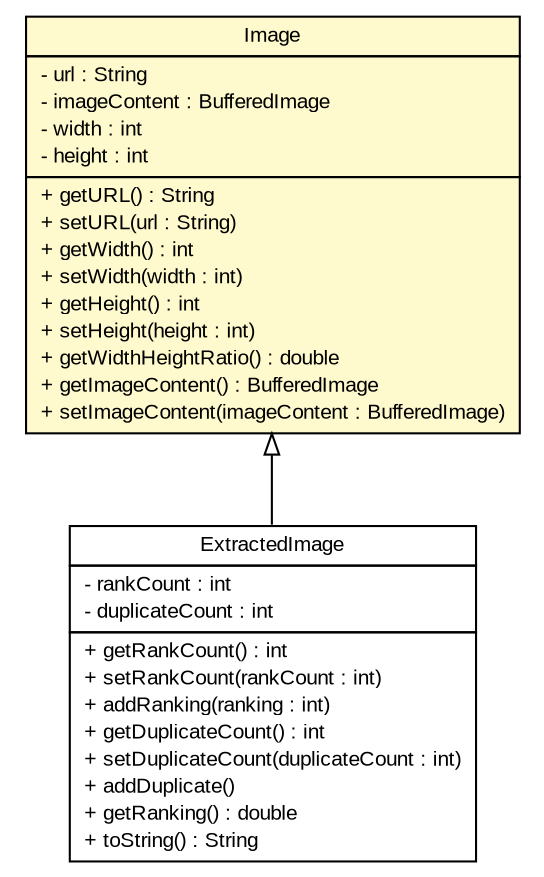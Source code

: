 #!/usr/local/bin/dot
#
# Class diagram 
# Generated by UMLGraph version 5.2 (http://www.umlgraph.org/)
#

digraph G {
	edge [fontname="arial",fontsize=10,labelfontname="arial",labelfontsize=10];
	node [fontname="arial",fontsize=10,shape=plaintext];
	nodesep=0.25;
	ranksep=0.5;
	// tud.iir.multimedia.Image
	c46395 [label=<<table title="tud.iir.multimedia.Image" border="0" cellborder="1" cellspacing="0" cellpadding="2" port="p" bgcolor="lemonChiffon" href="./Image.html">
		<tr><td><table border="0" cellspacing="0" cellpadding="1">
<tr><td align="center" balign="center"> Image </td></tr>
		</table></td></tr>
		<tr><td><table border="0" cellspacing="0" cellpadding="1">
<tr><td align="left" balign="left"> - url : String </td></tr>
<tr><td align="left" balign="left"> - imageContent : BufferedImage </td></tr>
<tr><td align="left" balign="left"> - width : int </td></tr>
<tr><td align="left" balign="left"> - height : int </td></tr>
		</table></td></tr>
		<tr><td><table border="0" cellspacing="0" cellpadding="1">
<tr><td align="left" balign="left"> + getURL() : String </td></tr>
<tr><td align="left" balign="left"> + setURL(url : String) </td></tr>
<tr><td align="left" balign="left"> + getWidth() : int </td></tr>
<tr><td align="left" balign="left"> + setWidth(width : int) </td></tr>
<tr><td align="left" balign="left"> + getHeight() : int </td></tr>
<tr><td align="left" balign="left"> + setHeight(height : int) </td></tr>
<tr><td align="left" balign="left"> + getWidthHeightRatio() : double </td></tr>
<tr><td align="left" balign="left"> + getImageContent() : BufferedImage </td></tr>
<tr><td align="left" balign="left"> + setImageContent(imageContent : BufferedImage) </td></tr>
		</table></td></tr>
		</table>>, fontname="arial", fontcolor="black", fontsize=10.0];
	// tud.iir.multimedia.ExtractedImage
	c46397 [label=<<table title="tud.iir.multimedia.ExtractedImage" border="0" cellborder="1" cellspacing="0" cellpadding="2" port="p" href="./ExtractedImage.html">
		<tr><td><table border="0" cellspacing="0" cellpadding="1">
<tr><td align="center" balign="center"> ExtractedImage </td></tr>
		</table></td></tr>
		<tr><td><table border="0" cellspacing="0" cellpadding="1">
<tr><td align="left" balign="left"> - rankCount : int </td></tr>
<tr><td align="left" balign="left"> - duplicateCount : int </td></tr>
		</table></td></tr>
		<tr><td><table border="0" cellspacing="0" cellpadding="1">
<tr><td align="left" balign="left"> + getRankCount() : int </td></tr>
<tr><td align="left" balign="left"> + setRankCount(rankCount : int) </td></tr>
<tr><td align="left" balign="left"> + addRanking(ranking : int) </td></tr>
<tr><td align="left" balign="left"> + getDuplicateCount() : int </td></tr>
<tr><td align="left" balign="left"> + setDuplicateCount(duplicateCount : int) </td></tr>
<tr><td align="left" balign="left"> + addDuplicate() </td></tr>
<tr><td align="left" balign="left"> + getRanking() : double </td></tr>
<tr><td align="left" balign="left"> + toString() : String </td></tr>
		</table></td></tr>
		</table>>, fontname="arial", fontcolor="black", fontsize=10.0];
	//tud.iir.multimedia.ExtractedImage extends tud.iir.multimedia.Image
	c46395:p -> c46397:p [dir=back,arrowtail=empty];
}

